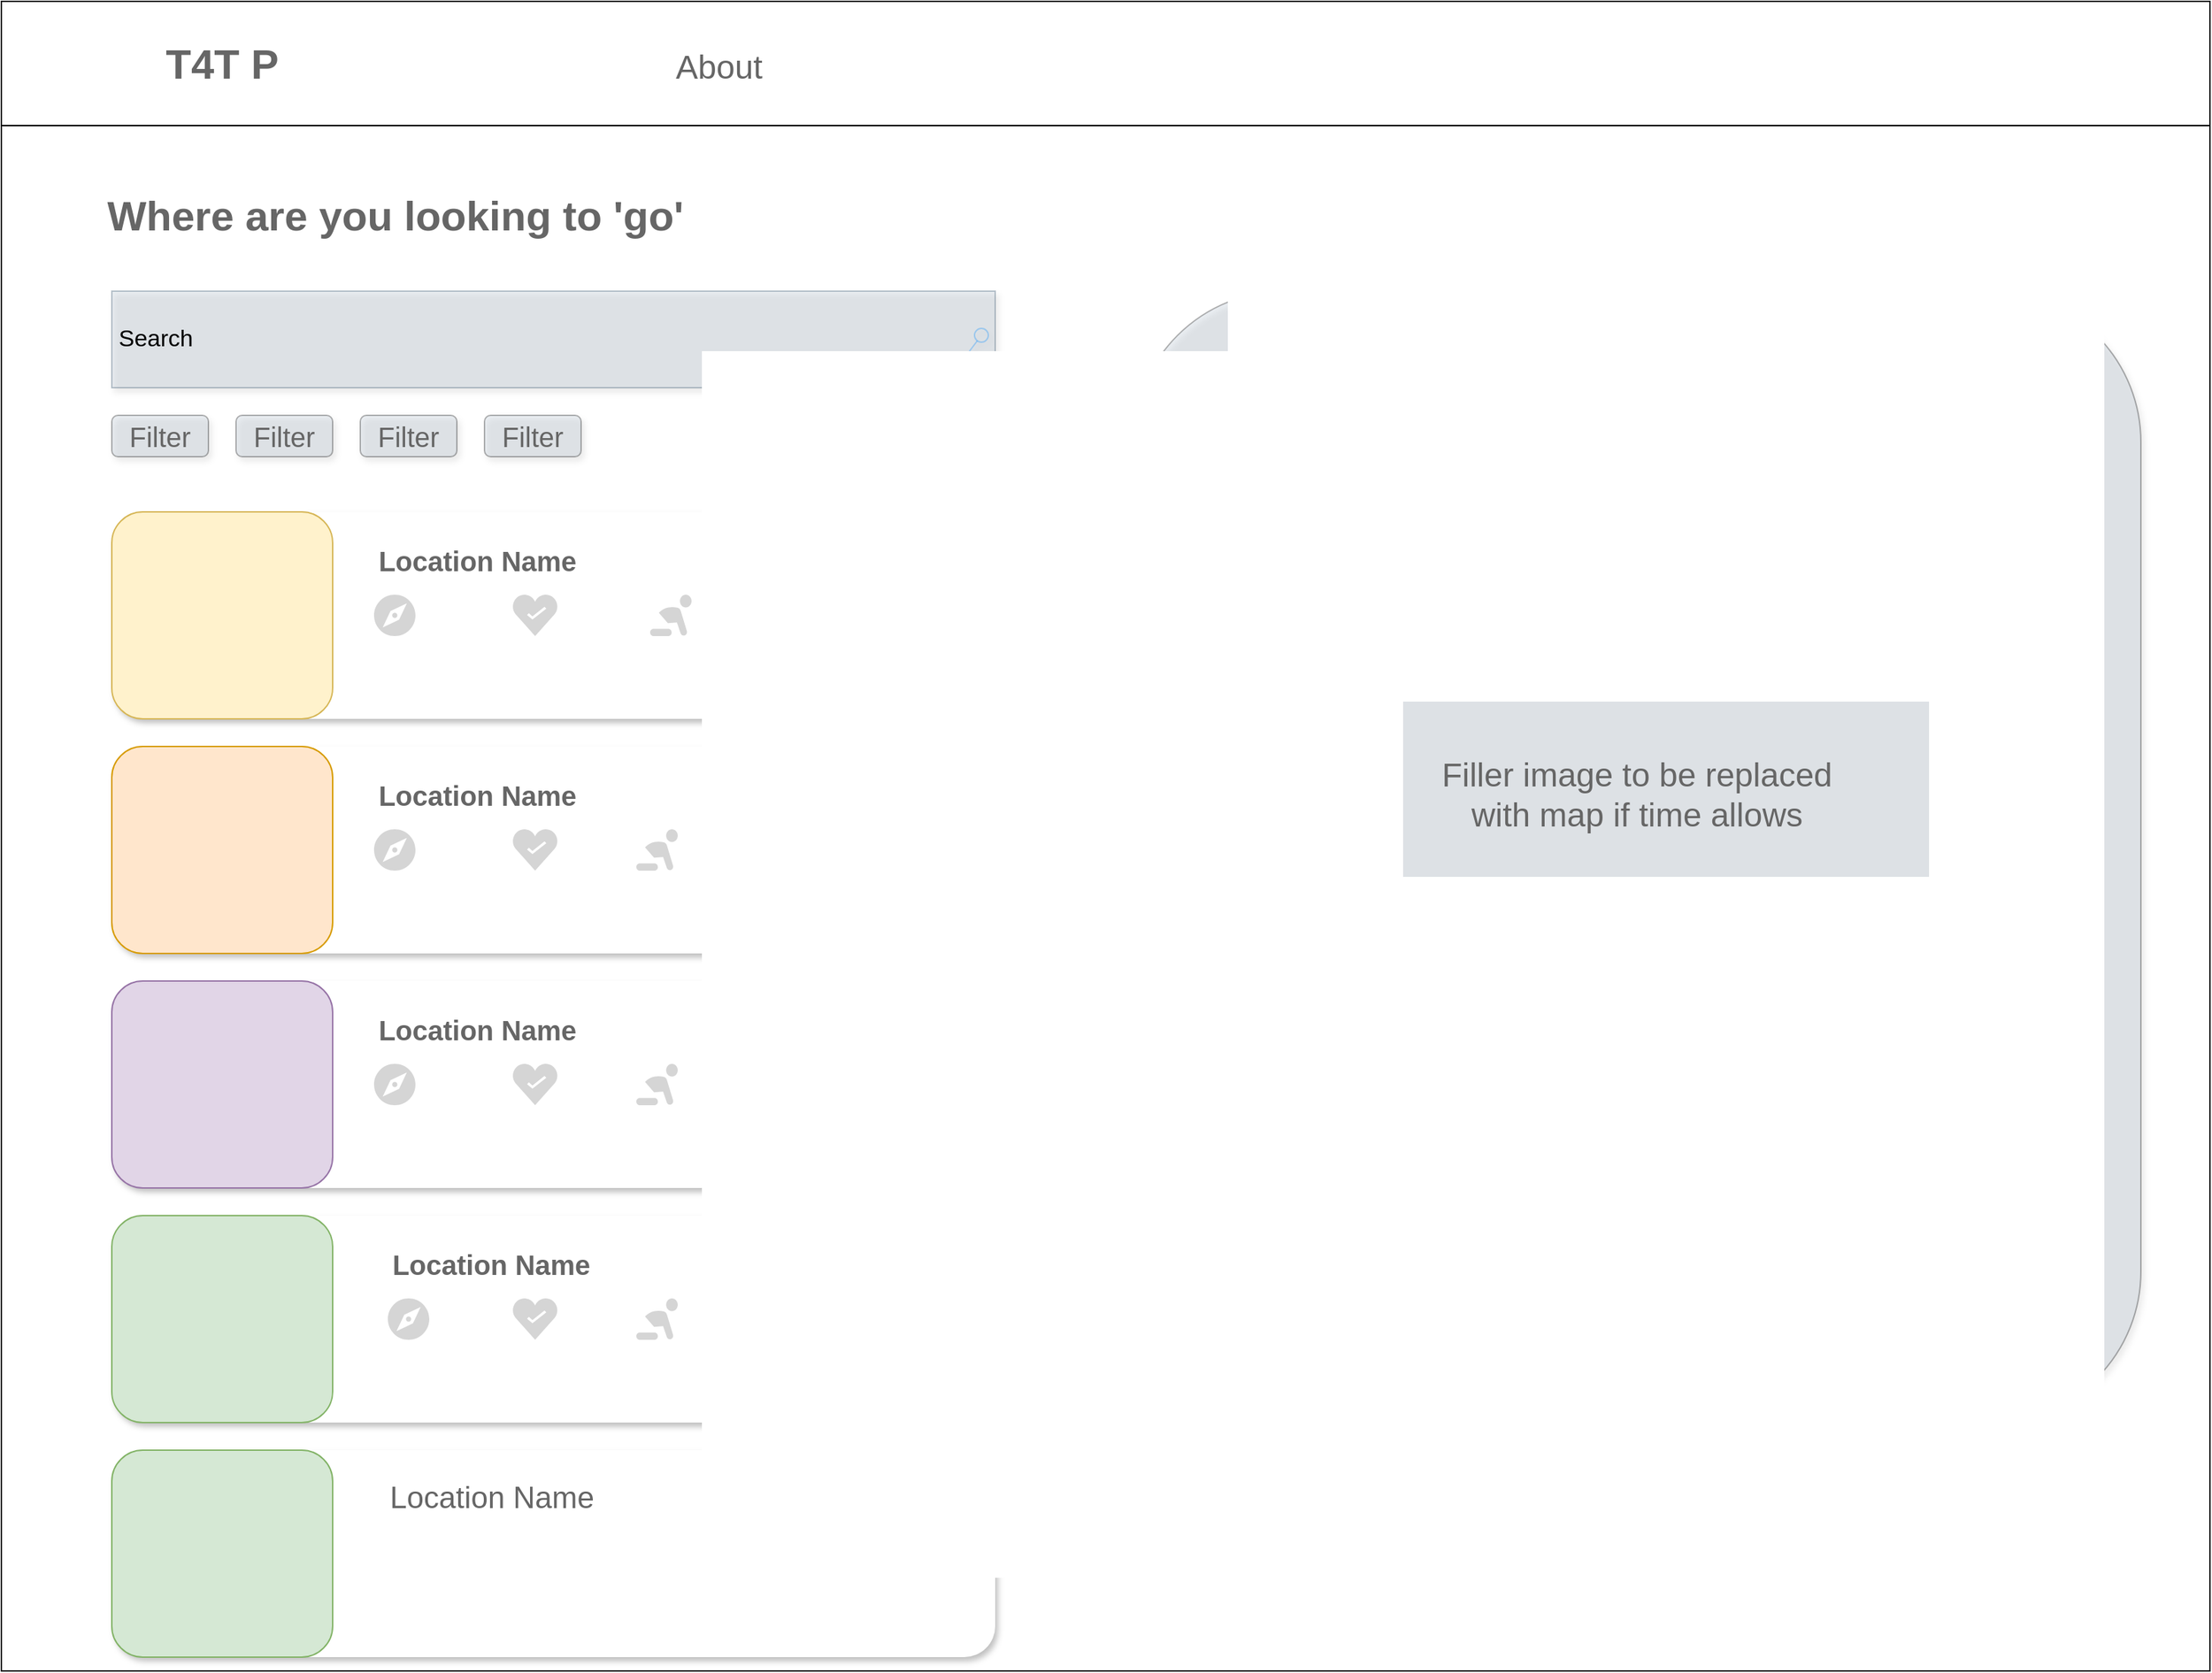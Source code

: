 <mxfile>
    <diagram id="0FMMelTUF6j1pL1O_twX" name="Landing-page">
        <mxGraphModel dx="3135" dy="1370" grid="1" gridSize="10" guides="1" tooltips="1" connect="1" arrows="1" fold="1" page="1" pageScale="1" pageWidth="1600" pageHeight="1200" math="0" shadow="0">
            <root>
                <mxCell id="0"/>
                <mxCell id="1" parent="0"/>
                <mxCell id="xIm1bSaZW-YQx07dGLlk-2" value="" style="swimlane;whiteSpace=wrap;html=1;startSize=90;" parent="1" vertex="1">
                    <mxGeometry width="1600" height="1210" as="geometry"/>
                </mxCell>
                <mxCell id="xIm1bSaZW-YQx07dGLlk-6" value="Search" style="strokeWidth=1;shadow=1;dashed=0;align=center;html=1;shape=mxgraph.mockup.forms.searchBox;strokeColor=#23445d;mainText=;strokeColor2=#008cff;fontSize=17;align=left;spacingLeft=3;fillColor=#BAC8D3;opacity=30;" parent="xIm1bSaZW-YQx07dGLlk-2" vertex="1">
                    <mxGeometry x="80" y="210" width="640" height="70" as="geometry"/>
                </mxCell>
                <mxCell id="xIm1bSaZW-YQx07dGLlk-7" value="" style="rounded=1;whiteSpace=wrap;html=1;shadow=1;strokeColor=none;" parent="xIm1bSaZW-YQx07dGLlk-2" vertex="1">
                    <mxGeometry x="80" y="370" width="640" height="150" as="geometry"/>
                </mxCell>
                <mxCell id="xIm1bSaZW-YQx07dGLlk-8" value="" style="rounded=1;whiteSpace=wrap;html=1;shadow=1;strokeColor=none;" parent="xIm1bSaZW-YQx07dGLlk-2" vertex="1">
                    <mxGeometry x="80" y="540" width="640" height="150" as="geometry"/>
                </mxCell>
                <mxCell id="xIm1bSaZW-YQx07dGLlk-9" value="" style="rounded=1;whiteSpace=wrap;html=1;shadow=1;strokeColor=none;" parent="xIm1bSaZW-YQx07dGLlk-2" vertex="1">
                    <mxGeometry x="80" y="710" width="640" height="150" as="geometry"/>
                </mxCell>
                <mxCell id="xIm1bSaZW-YQx07dGLlk-10" value="" style="rounded=1;whiteSpace=wrap;html=1;shadow=1;strokeColor=none;" parent="xIm1bSaZW-YQx07dGLlk-2" vertex="1">
                    <mxGeometry x="80" y="880" width="640" height="150" as="geometry"/>
                </mxCell>
                <mxCell id="xIm1bSaZW-YQx07dGLlk-11" value="" style="rounded=1;whiteSpace=wrap;html=1;fillColor=#ffe6cc;strokeColor=#d79b00;" parent="xIm1bSaZW-YQx07dGLlk-2" vertex="1">
                    <mxGeometry x="80" y="540" width="160" height="150" as="geometry"/>
                </mxCell>
                <mxCell id="xIm1bSaZW-YQx07dGLlk-12" value="" style="rounded=1;whiteSpace=wrap;html=1;fillColor=#fff2cc;strokeColor=#d6b656;" parent="xIm1bSaZW-YQx07dGLlk-2" vertex="1">
                    <mxGeometry x="80" y="370" width="160" height="150" as="geometry"/>
                </mxCell>
                <mxCell id="xIm1bSaZW-YQx07dGLlk-13" value="" style="rounded=1;whiteSpace=wrap;html=1;fillColor=#e1d5e7;strokeColor=#9673a6;" parent="xIm1bSaZW-YQx07dGLlk-2" vertex="1">
                    <mxGeometry x="80" y="710" width="160" height="150" as="geometry"/>
                </mxCell>
                <mxCell id="xIm1bSaZW-YQx07dGLlk-14" value="" style="rounded=1;whiteSpace=wrap;html=1;fillColor=#d5e8d4;strokeColor=#82b366;shadow=0;" parent="xIm1bSaZW-YQx07dGLlk-2" vertex="1">
                    <mxGeometry x="80" y="880" width="160" height="150" as="geometry"/>
                </mxCell>
                <mxCell id="xIm1bSaZW-YQx07dGLlk-15" value="&lt;b&gt;&lt;font color=&quot;#666666&quot; style=&quot;font-size: 20px;&quot;&gt;Location Name&lt;/font&gt;&lt;/b&gt;" style="text;html=1;strokeColor=none;fillColor=none;align=center;verticalAlign=middle;whiteSpace=wrap;rounded=0;" parent="xIm1bSaZW-YQx07dGLlk-2" vertex="1">
                    <mxGeometry x="270" y="390" width="150" height="30" as="geometry"/>
                </mxCell>
                <mxCell id="xIm1bSaZW-YQx07dGLlk-16" value="&lt;b&gt;&lt;font color=&quot;#666666&quot; style=&quot;font-size: 20px;&quot;&gt;Location Name&lt;/font&gt;&lt;/b&gt;" style="text;html=1;strokeColor=none;fillColor=none;align=center;verticalAlign=middle;whiteSpace=wrap;rounded=0;" parent="xIm1bSaZW-YQx07dGLlk-2" vertex="1">
                    <mxGeometry x="270" y="560" width="150" height="30" as="geometry"/>
                </mxCell>
                <mxCell id="xIm1bSaZW-YQx07dGLlk-17" value="&lt;b&gt;&lt;font color=&quot;#666666&quot; style=&quot;font-size: 20px;&quot;&gt;Location Name&lt;/font&gt;&lt;/b&gt;" style="text;html=1;strokeColor=none;fillColor=none;align=center;verticalAlign=middle;whiteSpace=wrap;rounded=0;" parent="xIm1bSaZW-YQx07dGLlk-2" vertex="1">
                    <mxGeometry x="270" y="730" width="150" height="30" as="geometry"/>
                </mxCell>
                <mxCell id="xIm1bSaZW-YQx07dGLlk-18" value="&lt;b&gt;&lt;font color=&quot;#666666&quot; style=&quot;font-size: 20px;&quot;&gt;Location Name&lt;/font&gt;&lt;/b&gt;" style="text;html=1;strokeColor=none;fillColor=none;align=center;verticalAlign=middle;whiteSpace=wrap;rounded=0;" parent="xIm1bSaZW-YQx07dGLlk-2" vertex="1">
                    <mxGeometry x="280" y="900" width="150" height="30" as="geometry"/>
                </mxCell>
                <mxCell id="xIm1bSaZW-YQx07dGLlk-21" value="" style="rounded=1;whiteSpace=wrap;html=1;shadow=1;strokeColor=none;" parent="xIm1bSaZW-YQx07dGLlk-2" vertex="1">
                    <mxGeometry x="80" y="1050" width="640" height="150" as="geometry"/>
                </mxCell>
                <mxCell id="xIm1bSaZW-YQx07dGLlk-22" value="" style="rounded=1;whiteSpace=wrap;html=1;fillColor=#d5e8d4;strokeColor=#82b366;shadow=0;" parent="xIm1bSaZW-YQx07dGLlk-2" vertex="1">
                    <mxGeometry x="80" y="1050" width="160" height="150" as="geometry"/>
                </mxCell>
                <mxCell id="xIm1bSaZW-YQx07dGLlk-23" value="&lt;font color=&quot;#666666&quot; style=&quot;font-size: 22px;&quot;&gt;Location Name&lt;/font&gt;" style="text;html=1;strokeColor=none;fillColor=none;align=center;verticalAlign=middle;whiteSpace=wrap;rounded=0;" parent="xIm1bSaZW-YQx07dGLlk-2" vertex="1">
                    <mxGeometry x="257.5" y="1070" width="195" height="30" as="geometry"/>
                </mxCell>
                <mxCell id="xIm1bSaZW-YQx07dGLlk-27" value="" style="dashed=0;aspect=fixed;verticalLabelPosition=bottom;verticalAlign=top;align=center;shape=mxgraph.gmdl.navigate;strokeColor=none;fillColor=#737373;shadow=0;sketch=0;rounded=1;fontSize=22;fontColor=#666666;opacity=30;" parent="xIm1bSaZW-YQx07dGLlk-2" vertex="1">
                    <mxGeometry x="280" y="940" width="30" height="30" as="geometry"/>
                </mxCell>
                <mxCell id="xIm1bSaZW-YQx07dGLlk-29" value="" style="dashed=0;aspect=fixed;verticalLabelPosition=bottom;verticalAlign=top;align=center;shape=mxgraph.gmdl.navigate;strokeColor=none;fillColor=#737373;shadow=0;sketch=0;rounded=1;fontSize=22;fontColor=#666666;opacity=30;" parent="xIm1bSaZW-YQx07dGLlk-2" vertex="1">
                    <mxGeometry x="270" y="770" width="30" height="30" as="geometry"/>
                </mxCell>
                <mxCell id="xIm1bSaZW-YQx07dGLlk-30" value="" style="dashed=0;aspect=fixed;verticalLabelPosition=bottom;verticalAlign=top;align=center;shape=mxgraph.gmdl.navigate;strokeColor=none;fillColor=#737373;shadow=0;sketch=0;rounded=1;fontSize=22;fontColor=#666666;opacity=30;" parent="xIm1bSaZW-YQx07dGLlk-2" vertex="1">
                    <mxGeometry x="270" y="430" width="30" height="30" as="geometry"/>
                </mxCell>
                <mxCell id="xIm1bSaZW-YQx07dGLlk-31" value="" style="dashed=0;aspect=fixed;verticalLabelPosition=bottom;verticalAlign=top;align=center;shape=mxgraph.gmdl.navigate;strokeColor=none;fillColor=#737373;shadow=0;sketch=0;rounded=1;fontSize=22;fontColor=#666666;opacity=30;" parent="xIm1bSaZW-YQx07dGLlk-2" vertex="1">
                    <mxGeometry x="270" y="600" width="30" height="30" as="geometry"/>
                </mxCell>
                <mxCell id="xIm1bSaZW-YQx07dGLlk-32" value="" style="dashed=0;aspect=fixed;verticalLabelPosition=bottom;verticalAlign=top;align=center;shape=mxgraph.gmdl.health;strokeColor=none;fillColor=#737373;shadow=0;sketch=0;rounded=1;fontSize=22;fontColor=#666666;opacity=30;" parent="xIm1bSaZW-YQx07dGLlk-2" vertex="1">
                    <mxGeometry x="370" y="770" width="33.33" height="30" as="geometry"/>
                </mxCell>
                <mxCell id="xIm1bSaZW-YQx07dGLlk-33" value="" style="dashed=0;aspect=fixed;verticalLabelPosition=bottom;verticalAlign=top;align=center;shape=mxgraph.gmdl.health;strokeColor=none;fillColor=#737373;shadow=0;sketch=0;rounded=1;fontSize=22;fontColor=#666666;opacity=30;" parent="xIm1bSaZW-YQx07dGLlk-2" vertex="1">
                    <mxGeometry x="370" y="600" width="33.33" height="30" as="geometry"/>
                </mxCell>
                <mxCell id="xIm1bSaZW-YQx07dGLlk-34" value="" style="dashed=0;aspect=fixed;verticalLabelPosition=bottom;verticalAlign=top;align=center;shape=mxgraph.gmdl.health;strokeColor=none;fillColor=#737373;shadow=0;sketch=0;rounded=1;fontSize=22;fontColor=#666666;opacity=30;" parent="xIm1bSaZW-YQx07dGLlk-2" vertex="1">
                    <mxGeometry x="370" y="430" width="33.33" height="30" as="geometry"/>
                </mxCell>
                <mxCell id="xIm1bSaZW-YQx07dGLlk-35" value="" style="dashed=0;aspect=fixed;verticalLabelPosition=bottom;verticalAlign=top;align=center;shape=mxgraph.gmdl.health;strokeColor=none;fillColor=#737373;shadow=0;sketch=0;rounded=1;fontSize=22;fontColor=#666666;opacity=30;" parent="xIm1bSaZW-YQx07dGLlk-2" vertex="1">
                    <mxGeometry x="370" y="940" width="33.33" height="30" as="geometry"/>
                </mxCell>
                <mxCell id="xIm1bSaZW-YQx07dGLlk-36" value="" style="dashed=0;aspect=fixed;verticalLabelPosition=bottom;verticalAlign=top;align=center;shape=mxgraph.gmdl.family;strokeColor=none;fillColor=#737373;shadow=0;sketch=0;rounded=1;fontSize=22;fontColor=#666666;opacity=30;" parent="xIm1bSaZW-YQx07dGLlk-2" vertex="1">
                    <mxGeometry x="460" y="940" width="30" height="30" as="geometry"/>
                </mxCell>
                <mxCell id="xIm1bSaZW-YQx07dGLlk-37" value="" style="dashed=0;aspect=fixed;verticalLabelPosition=bottom;verticalAlign=top;align=center;shape=mxgraph.gmdl.family;strokeColor=none;fillColor=#737373;shadow=0;sketch=0;rounded=1;fontSize=22;fontColor=#666666;opacity=30;" parent="xIm1bSaZW-YQx07dGLlk-2" vertex="1">
                    <mxGeometry x="460" y="770" width="30" height="30" as="geometry"/>
                </mxCell>
                <mxCell id="xIm1bSaZW-YQx07dGLlk-38" value="" style="dashed=0;aspect=fixed;verticalLabelPosition=bottom;verticalAlign=top;align=center;shape=mxgraph.gmdl.family;strokeColor=none;fillColor=#737373;shadow=0;sketch=0;rounded=1;fontSize=22;fontColor=#666666;opacity=30;" parent="xIm1bSaZW-YQx07dGLlk-2" vertex="1">
                    <mxGeometry x="460" y="600" width="30" height="30" as="geometry"/>
                </mxCell>
                <mxCell id="xIm1bSaZW-YQx07dGLlk-39" value="" style="dashed=0;aspect=fixed;verticalLabelPosition=bottom;verticalAlign=top;align=center;shape=mxgraph.gmdl.family;strokeColor=none;fillColor=#737373;shadow=0;sketch=0;rounded=1;fontSize=22;fontColor=#666666;opacity=30;" parent="xIm1bSaZW-YQx07dGLlk-2" vertex="1">
                    <mxGeometry x="470" y="430" width="30" height="30" as="geometry"/>
                </mxCell>
                <mxCell id="xIm1bSaZW-YQx07dGLlk-40" value="&lt;font style=&quot;font-size: 30px;&quot;&gt;Where are you looking to 'go'&lt;/font&gt;" style="text;strokeColor=none;fillColor=none;html=1;fontSize=24;fontStyle=1;verticalAlign=middle;align=center;rounded=1;shadow=1;fontColor=#666666;opacity=30;" parent="xIm1bSaZW-YQx07dGLlk-2" vertex="1">
                    <mxGeometry x="90" y="140" width="390" height="30" as="geometry"/>
                </mxCell>
                <mxCell id="xIm1bSaZW-YQx07dGLlk-41" value="" style="rounded=1;whiteSpace=wrap;html=1;shadow=1;fontSize=30;fontColor=#666666;fillColor=#BAC8D3;opacity=30;" parent="xIm1bSaZW-YQx07dGLlk-2" vertex="1">
                    <mxGeometry x="80" y="300" width="70" height="30" as="geometry"/>
                </mxCell>
                <mxCell id="xIm1bSaZW-YQx07dGLlk-42" value="" style="rounded=1;whiteSpace=wrap;html=1;shadow=1;fontSize=30;fontColor=#666666;fillColor=#BAC8D3;opacity=30;" parent="xIm1bSaZW-YQx07dGLlk-2" vertex="1">
                    <mxGeometry x="170" y="300" width="70" height="30" as="geometry"/>
                </mxCell>
                <mxCell id="xIm1bSaZW-YQx07dGLlk-43" value="" style="rounded=1;whiteSpace=wrap;html=1;shadow=1;fontSize=30;fontColor=#666666;fillColor=#BAC8D3;opacity=30;" parent="xIm1bSaZW-YQx07dGLlk-2" vertex="1">
                    <mxGeometry x="260" y="300" width="70" height="30" as="geometry"/>
                </mxCell>
                <mxCell id="xIm1bSaZW-YQx07dGLlk-44" value="" style="rounded=1;whiteSpace=wrap;html=1;shadow=1;fontSize=30;fontColor=#666666;fillColor=#BAC8D3;opacity=30;" parent="xIm1bSaZW-YQx07dGLlk-2" vertex="1">
                    <mxGeometry x="350" y="300" width="70" height="30" as="geometry"/>
                </mxCell>
                <mxCell id="xIm1bSaZW-YQx07dGLlk-45" value="&lt;b&gt;T4T P&lt;/b&gt;" style="text;html=1;strokeColor=none;fillColor=none;align=center;verticalAlign=middle;whiteSpace=wrap;rounded=0;shadow=1;fontSize=30;fontColor=#666666;opacity=30;" parent="xIm1bSaZW-YQx07dGLlk-2" vertex="1">
                    <mxGeometry x="80" y="30" width="160" height="30" as="geometry"/>
                </mxCell>
                <mxCell id="xIm1bSaZW-YQx07dGLlk-46" value="&lt;font style=&quot;font-size: 24px;&quot;&gt;About&lt;/font&gt;" style="text;html=1;strokeColor=none;fillColor=none;align=center;verticalAlign=middle;whiteSpace=wrap;rounded=0;shadow=1;fontSize=30;fontColor=#666666;opacity=30;" parent="xIm1bSaZW-YQx07dGLlk-2" vertex="1">
                    <mxGeometry x="490" y="30" width="60" height="30" as="geometry"/>
                </mxCell>
                <mxCell id="xIm1bSaZW-YQx07dGLlk-47" value="" style="rounded=1;whiteSpace=wrap;html=1;shadow=1;fontSize=24;fontColor=#666666;fillColor=#BAC8D3;opacity=30;" parent="xIm1bSaZW-YQx07dGLlk-2" vertex="1">
                    <mxGeometry x="820" y="210" width="730" height="820" as="geometry"/>
                </mxCell>
                <mxCell id="xIm1bSaZW-YQx07dGLlk-48" value="Filler image to be replaced with map if time allows&lt;br&gt;" style="text;html=1;strokeColor=none;fillColor=none;align=center;verticalAlign=middle;whiteSpace=wrap;rounded=0;shadow=1;fontSize=24;fontColor=#666666;opacity=30;" parent="xIm1bSaZW-YQx07dGLlk-2" vertex="1">
                    <mxGeometry x="1025" y="560" width="320" height="30" as="geometry"/>
                </mxCell>
                <mxCell id="xIm1bSaZW-YQx07dGLlk-49" value="&lt;font style=&quot;font-size: 20px;&quot;&gt;Filter&lt;/font&gt;" style="text;html=1;strokeColor=none;fillColor=none;align=center;verticalAlign=middle;whiteSpace=wrap;rounded=0;shadow=1;fontSize=24;fontColor=#666666;opacity=30;" parent="xIm1bSaZW-YQx07dGLlk-2" vertex="1">
                    <mxGeometry x="85" y="300" width="60" height="30" as="geometry"/>
                </mxCell>
                <mxCell id="xIm1bSaZW-YQx07dGLlk-50" value="&lt;font style=&quot;font-size: 20px;&quot;&gt;Filter&lt;/font&gt;" style="text;html=1;strokeColor=none;fillColor=none;align=center;verticalAlign=middle;whiteSpace=wrap;rounded=0;shadow=1;fontSize=24;fontColor=#666666;opacity=30;" parent="xIm1bSaZW-YQx07dGLlk-2" vertex="1">
                    <mxGeometry x="175" y="300" width="60" height="30" as="geometry"/>
                </mxCell>
                <mxCell id="xIm1bSaZW-YQx07dGLlk-91" value="&lt;font style=&quot;font-size: 20px;&quot;&gt;Filter&lt;/font&gt;" style="text;html=1;strokeColor=none;fillColor=none;align=center;verticalAlign=middle;whiteSpace=wrap;rounded=0;shadow=1;fontSize=24;fontColor=#666666;opacity=30;" parent="xIm1bSaZW-YQx07dGLlk-2" vertex="1">
                    <mxGeometry x="265" y="300" width="60" height="30" as="geometry"/>
                </mxCell>
                <mxCell id="xIm1bSaZW-YQx07dGLlk-92" value="&lt;font style=&quot;font-size: 20px;&quot;&gt;Filter&lt;/font&gt;" style="text;html=1;strokeColor=none;fillColor=none;align=center;verticalAlign=middle;whiteSpace=wrap;rounded=0;shadow=1;fontSize=24;fontColor=#666666;opacity=30;" parent="xIm1bSaZW-YQx07dGLlk-2" vertex="1">
                    <mxGeometry x="355" y="300" width="60" height="30" as="geometry"/>
                </mxCell>
            </root>
        </mxGraphModel>
    </diagram>
    <diagram id="Gmozn2u47LCkQs3QTo-9" name="After-Click">
        <mxGraphModel dx="3135" dy="2570" grid="1" gridSize="10" guides="1" tooltips="1" connect="1" arrows="1" fold="1" page="1" pageScale="1" pageWidth="1600" pageHeight="1200" math="0" shadow="0">
            <root>
                <mxCell id="0"/>
                <mxCell id="1" parent="0"/>
                <mxCell id="ysPyZRoe9S3RdsyrgTuX-1" value="" style="swimlane;whiteSpace=wrap;html=1;startSize=90;" parent="1" vertex="1">
                    <mxGeometry y="-5" width="1600" height="1210" as="geometry"/>
                </mxCell>
                <mxCell id="ysPyZRoe9S3RdsyrgTuX-3" value="" style="rounded=1;whiteSpace=wrap;html=1;shadow=1;strokeColor=none;" parent="ysPyZRoe9S3RdsyrgTuX-1" vertex="1">
                    <mxGeometry x="80" y="280" width="640" height="490" as="geometry"/>
                </mxCell>
                <mxCell id="ysPyZRoe9S3RdsyrgTuX-11" value="&lt;b&gt;&lt;font color=&quot;#666666&quot; style=&quot;font-size: 22px;&quot;&gt;Location Name&lt;/font&gt;&lt;/b&gt;" style="text;html=1;strokeColor=none;fillColor=none;align=center;verticalAlign=middle;whiteSpace=wrap;rounded=0;" parent="ysPyZRoe9S3RdsyrgTuX-1" vertex="1">
                    <mxGeometry x="130" y="320" width="170" height="30" as="geometry"/>
                </mxCell>
                <mxCell id="ysPyZRoe9S3RdsyrgTuX-20" value="" style="dashed=0;aspect=fixed;verticalLabelPosition=bottom;verticalAlign=top;align=center;shape=mxgraph.gmdl.navigate;strokeColor=none;fillColor=#737373;shadow=0;sketch=0;rounded=1;fontSize=22;fontColor=#666666;opacity=30;" parent="ysPyZRoe9S3RdsyrgTuX-1" vertex="1">
                    <mxGeometry x="340" y="395" width="45" height="45" as="geometry"/>
                </mxCell>
                <mxCell id="ysPyZRoe9S3RdsyrgTuX-24" value="" style="dashed=0;aspect=fixed;verticalLabelPosition=bottom;verticalAlign=top;align=center;shape=mxgraph.gmdl.health;strokeColor=none;fillColor=#737373;shadow=0;sketch=0;rounded=1;fontSize=22;fontColor=#666666;opacity=30;" parent="ysPyZRoe9S3RdsyrgTuX-1" vertex="1">
                    <mxGeometry x="500" y="395" width="50" height="45" as="geometry"/>
                </mxCell>
                <mxCell id="ysPyZRoe9S3RdsyrgTuX-29" value="" style="dashed=0;aspect=fixed;verticalLabelPosition=bottom;verticalAlign=top;align=center;shape=mxgraph.gmdl.family;strokeColor=none;fillColor=#737373;shadow=0;sketch=0;rounded=1;fontSize=22;fontColor=#666666;opacity=30;" parent="ysPyZRoe9S3RdsyrgTuX-1" vertex="1">
                    <mxGeometry x="135" y="475" width="50" height="50" as="geometry"/>
                </mxCell>
                <mxCell id="ysPyZRoe9S3RdsyrgTuX-30" value="&lt;span style=&quot;font-size: 30px;&quot;&gt;5555 Happy St, Happy Town, 0000&lt;/span&gt;" style="text;strokeColor=none;fillColor=none;html=1;fontSize=24;fontStyle=1;verticalAlign=middle;align=center;rounded=1;shadow=1;fontColor=#666666;opacity=30;" parent="ysPyZRoe9S3RdsyrgTuX-1" vertex="1">
                    <mxGeometry x="110" y="210" width="520" height="30" as="geometry"/>
                </mxCell>
                <mxCell id="ysPyZRoe9S3RdsyrgTuX-35" value="&lt;b&gt;T4T P&lt;/b&gt;" style="text;html=1;strokeColor=none;fillColor=none;align=center;verticalAlign=middle;whiteSpace=wrap;rounded=0;shadow=1;fontSize=30;fontColor=#666666;opacity=30;" parent="ysPyZRoe9S3RdsyrgTuX-1" vertex="1">
                    <mxGeometry x="80" y="30" width="160" height="30" as="geometry"/>
                </mxCell>
                <mxCell id="ysPyZRoe9S3RdsyrgTuX-36" value="&lt;font style=&quot;font-size: 24px;&quot;&gt;About&lt;/font&gt;" style="text;html=1;strokeColor=none;fillColor=none;align=center;verticalAlign=middle;whiteSpace=wrap;rounded=0;shadow=1;fontSize=30;fontColor=#666666;opacity=30;" parent="ysPyZRoe9S3RdsyrgTuX-1" vertex="1">
                    <mxGeometry x="490" y="30" width="60" height="30" as="geometry"/>
                </mxCell>
                <mxCell id="ysPyZRoe9S3RdsyrgTuX-37" value="" style="rounded=1;whiteSpace=wrap;html=1;shadow=1;fontSize=24;fillColor=#fff2cc;opacity=30;strokeColor=#d6b656;" parent="ysPyZRoe9S3RdsyrgTuX-1" vertex="1">
                    <mxGeometry x="820" y="210" width="730" height="820" as="geometry"/>
                </mxCell>
                <mxCell id="ysPyZRoe9S3RdsyrgTuX-38" value="Card location image here&lt;br&gt;" style="text;html=1;strokeColor=none;fillColor=none;align=center;verticalAlign=middle;whiteSpace=wrap;rounded=0;shadow=1;fontSize=24;fontColor=#666666;opacity=30;" parent="ysPyZRoe9S3RdsyrgTuX-1" vertex="1">
                    <mxGeometry x="1025" y="560" width="320" height="30" as="geometry"/>
                </mxCell>
                <mxCell id="ROt0Lzf6dnijYsaMBsIA-1" value="" style="html=1;verticalLabelPosition=bottom;align=center;labelBackgroundColor=#ffffff;verticalAlign=top;strokeWidth=2;strokeColor=#0080F0;shadow=0;dashed=0;shape=mxgraph.ios7.icons.looking_glass;rounded=1;fontSize=30;fontColor=#000000;fillColor=#BAC8D3;opacity=40;" parent="ysPyZRoe9S3RdsyrgTuX-1" vertex="1">
                    <mxGeometry x="80" y="210" width="30" height="30" as="geometry"/>
                </mxCell>
                <mxCell id="7HMGrRX0w16bEh8Fz_tt-1" value="&lt;font color=&quot;#4d4d4d&quot; style=&quot;font-size: 18px;&quot;&gt;Location element&lt;/font&gt;" style="shape=note;whiteSpace=wrap;html=1;backgroundOutline=1;darkOpacity=0.05;rounded=1;shadow=1;dashed=1;strokeColor=#666666;strokeWidth=3;fontSize=22;fontColor=#333333;fillColor=#f5f5f5;opacity=40;" parent="ysPyZRoe9S3RdsyrgTuX-1" vertex="1">
                    <mxGeometry x="660" y="265" width="80" height="100" as="geometry"/>
                </mxCell>
                <mxCell id="zHbGOn-O1DNBffokwGXf-1" value="" style="verticalLabelPosition=bottom;verticalAlign=top;html=1;shape=mxgraph.basic.tick;rounded=1;shadow=1;dashed=1;strokeColor=none;strokeWidth=3;fontSize=18;fontColor=#4D4D4D;fillColor=#BAC8D3;opacity=40;" parent="ysPyZRoe9S3RdsyrgTuX-1" vertex="1">
                    <mxGeometry x="140" y="390" width="55" height="55" as="geometry"/>
                </mxCell>
                <mxCell id="zHbGOn-O1DNBffokwGXf-2" value="&lt;b&gt;&lt;font color=&quot;#808080&quot;&gt;Approved&lt;/font&gt;&lt;/b&gt;" style="text;html=1;strokeColor=none;fillColor=none;align=center;verticalAlign=middle;whiteSpace=wrap;rounded=0;shadow=1;dashed=1;strokeWidth=3;fontSize=18;fontColor=#4D4D4D;opacity=40;" parent="ysPyZRoe9S3RdsyrgTuX-1" vertex="1">
                    <mxGeometry x="200" y="402.5" width="90" height="30" as="geometry"/>
                </mxCell>
                <mxCell id="zHbGOn-O1DNBffokwGXf-3" value="&lt;b&gt;15.1m&lt;/b&gt;" style="text;html=1;strokeColor=none;fillColor=none;align=center;verticalAlign=middle;whiteSpace=wrap;rounded=0;shadow=1;dashed=1;strokeWidth=3;fontSize=18;fontColor=#808080;opacity=40;" parent="ysPyZRoe9S3RdsyrgTuX-1" vertex="1">
                    <mxGeometry x="400" y="402.5" width="60" height="30" as="geometry"/>
                </mxCell>
                <mxCell id="zHbGOn-O1DNBffokwGXf-5" value="&lt;b&gt;Unisex&lt;/b&gt;" style="text;html=1;strokeColor=none;fillColor=none;align=center;verticalAlign=middle;whiteSpace=wrap;rounded=0;shadow=1;dashed=1;strokeWidth=3;fontSize=18;fontColor=#808080;opacity=40;" parent="ysPyZRoe9S3RdsyrgTuX-1" vertex="1">
                    <mxGeometry x="570" y="402.5" width="60" height="30" as="geometry"/>
                </mxCell>
                <mxCell id="zHbGOn-O1DNBffokwGXf-6" value="&lt;b&gt;ADA Accessible&lt;/b&gt;" style="text;html=1;strokeColor=none;fillColor=none;align=center;verticalAlign=middle;whiteSpace=wrap;rounded=0;shadow=1;dashed=1;strokeWidth=3;fontSize=18;fontColor=#808080;opacity=40;" parent="ysPyZRoe9S3RdsyrgTuX-1" vertex="1">
                    <mxGeometry x="185" y="485" width="150" height="30" as="geometry"/>
                </mxCell>
                <mxCell id="zHbGOn-O1DNBffokwGXf-7" value="" style="dashed=0;aspect=fixed;verticalLabelPosition=bottom;verticalAlign=top;align=center;shape=mxgraph.gmdl.navigate;strokeColor=none;fillColor=#737373;shadow=0;sketch=0;rounded=1;strokeWidth=3;fontSize=18;fontColor=#808080;opacity=40;" parent="ysPyZRoe9S3RdsyrgTuX-1" vertex="1">
                    <mxGeometry x="130" y="605" width="50" height="50" as="geometry"/>
                </mxCell>
                <mxCell id="zHbGOn-O1DNBffokwGXf-8" value="Random written directions to find the bathroom inside the establishment" style="text;html=1;strokeColor=none;fillColor=none;align=center;verticalAlign=middle;whiteSpace=wrap;rounded=0;shadow=1;dashed=1;strokeWidth=3;fontSize=18;fontColor=#808080;opacity=40;" parent="ysPyZRoe9S3RdsyrgTuX-1" vertex="1">
                    <mxGeometry x="185" y="585" width="320" height="90" as="geometry"/>
                </mxCell>
                <mxCell id="4-PsMf9kol0kE90LQbQs-1" value="" style="rounded=1;whiteSpace=wrap;html=1;shadow=1;dashed=1;strokeWidth=3;fontSize=18;fillColor=#f5f5f5;fontColor=#333333;strokeColor=#666666;" parent="ysPyZRoe9S3RdsyrgTuX-1" vertex="1">
                    <mxGeometry x="80" y="845" width="640" height="60" as="geometry"/>
                </mxCell>
                <mxCell id="4-PsMf9kol0kE90LQbQs-2" value="&lt;b&gt;&lt;font style=&quot;font-size: 22px;&quot;&gt;Go Home&lt;/font&gt;&lt;/b&gt;" style="text;html=1;strokeColor=none;fillColor=none;align=center;verticalAlign=middle;whiteSpace=wrap;rounded=0;shadow=1;dashed=1;strokeWidth=3;fontSize=18;fontColor=#808080;" parent="ysPyZRoe9S3RdsyrgTuX-1" vertex="1">
                    <mxGeometry x="345" y="860" width="110" height="30" as="geometry"/>
                </mxCell>
                <mxCell id="jWCSkNhtfiOWI-ijryWI-1" value="&lt;font color=&quot;#4d4d4d&quot; style=&quot;font-size: 18px;&quot;&gt;Map Element&lt;/font&gt;" style="shape=note;whiteSpace=wrap;html=1;backgroundOutline=1;darkOpacity=0.05;rounded=1;shadow=1;dashed=1;strokeColor=#666666;strokeWidth=3;fontSize=22;fontColor=#333333;fillColor=#f5f5f5;opacity=40;" parent="ysPyZRoe9S3RdsyrgTuX-1" vertex="1">
                    <mxGeometry x="1450" y="180" width="80" height="100" as="geometry"/>
                </mxCell>
            </root>
        </mxGraphModel>
    </diagram>
    <diagram id="USUPLHMY4oeIq3D3k6EI" name="Components">
        <mxGraphModel dx="4335" dy="910" grid="1" gridSize="10" guides="1" tooltips="1" connect="1" arrows="1" fold="1" page="1" pageScale="1" pageWidth="1200" pageHeight="1600" math="0" shadow="0">
            <root>
                <mxCell id="0"/>
                <mxCell id="1" parent="0"/>
                <mxCell id="lZnoLkiW9fNduKa8fgkK-1" value="" style="swimlane;whiteSpace=wrap;html=1;startSize=90;" parent="1" vertex="1">
                    <mxGeometry width="1600" height="1435" as="geometry"/>
                </mxCell>
                <mxCell id="lZnoLkiW9fNduKa8fgkK-2" value="Search" style="strokeWidth=1;shadow=1;dashed=0;align=center;html=1;shape=mxgraph.mockup.forms.searchBox;strokeColor=#23445d;mainText=;strokeColor2=#008cff;fontSize=17;align=left;spacingLeft=3;fillColor=#BAC8D3;opacity=10;" parent="lZnoLkiW9fNduKa8fgkK-1" vertex="1">
                    <mxGeometry x="80" y="210" width="640" height="70" as="geometry"/>
                </mxCell>
                <mxCell id="lZnoLkiW9fNduKa8fgkK-3" value="" style="rounded=1;whiteSpace=wrap;html=1;shadow=1;strokeColor=#666666;fillColor=#f5f5f5;fontColor=#333333;opacity=30;" parent="lZnoLkiW9fNduKa8fgkK-1" vertex="1">
                    <mxGeometry x="80" y="370" width="640" height="150" as="geometry"/>
                </mxCell>
                <mxCell id="lZnoLkiW9fNduKa8fgkK-4" value="" style="rounded=1;whiteSpace=wrap;html=1;shadow=1;strokeColor=#666666;fillColor=#f5f5f5;fontColor=#333333;opacity=30;" parent="lZnoLkiW9fNduKa8fgkK-1" vertex="1">
                    <mxGeometry x="80" y="540" width="640" height="150" as="geometry"/>
                </mxCell>
                <mxCell id="lZnoLkiW9fNduKa8fgkK-5" value="" style="rounded=1;whiteSpace=wrap;html=1;shadow=1;strokeColor=#666666;fillColor=#f5f5f5;fontColor=#333333;opacity=30;" parent="lZnoLkiW9fNduKa8fgkK-1" vertex="1">
                    <mxGeometry x="80" y="710" width="640" height="150" as="geometry"/>
                </mxCell>
                <mxCell id="lZnoLkiW9fNduKa8fgkK-6" value="" style="rounded=1;whiteSpace=wrap;html=1;shadow=1;strokeColor=#666666;fillColor=#f5f5f5;fontColor=#333333;opacity=30;" parent="lZnoLkiW9fNduKa8fgkK-1" vertex="1">
                    <mxGeometry x="80" y="880" width="640" height="150" as="geometry"/>
                </mxCell>
                <mxCell id="lZnoLkiW9fNduKa8fgkK-7" value="" style="rounded=1;whiteSpace=wrap;html=1;fillColor=#f5f5f5;strokeColor=#666666;fontColor=#333333;opacity=30;" parent="lZnoLkiW9fNduKa8fgkK-1" vertex="1">
                    <mxGeometry x="80" y="540" width="160" height="150" as="geometry"/>
                </mxCell>
                <mxCell id="lZnoLkiW9fNduKa8fgkK-8" value="" style="rounded=1;whiteSpace=wrap;html=1;fillColor=#f5f5f5;fontColor=#333333;strokeColor=#666666;opacity=30;" parent="lZnoLkiW9fNduKa8fgkK-1" vertex="1">
                    <mxGeometry x="80" y="370" width="160" height="150" as="geometry"/>
                </mxCell>
                <mxCell id="lZnoLkiW9fNduKa8fgkK-9" value="" style="rounded=1;whiteSpace=wrap;html=1;fillColor=#f5f5f5;strokeColor=#666666;fontColor=#333333;opacity=30;" parent="lZnoLkiW9fNduKa8fgkK-1" vertex="1">
                    <mxGeometry x="80" y="710" width="160" height="150" as="geometry"/>
                </mxCell>
                <mxCell id="lZnoLkiW9fNduKa8fgkK-10" value="" style="rounded=1;whiteSpace=wrap;html=1;fillColor=#f5f5f5;strokeColor=#666666;shadow=0;fontColor=#333333;opacity=30;" parent="lZnoLkiW9fNduKa8fgkK-1" vertex="1">
                    <mxGeometry x="80" y="880" width="160" height="150" as="geometry"/>
                </mxCell>
                <mxCell id="lZnoLkiW9fNduKa8fgkK-11" value="&lt;b&gt;&lt;font color=&quot;#666666&quot; style=&quot;font-size: 20px;&quot;&gt;Location Name&lt;/font&gt;&lt;/b&gt;" style="text;html=1;strokeColor=none;fillColor=none;align=center;verticalAlign=middle;whiteSpace=wrap;rounded=0;" parent="lZnoLkiW9fNduKa8fgkK-1" vertex="1">
                    <mxGeometry x="270" y="390" width="150" height="30" as="geometry"/>
                </mxCell>
                <mxCell id="lZnoLkiW9fNduKa8fgkK-12" value="&lt;b&gt;&lt;font color=&quot;#666666&quot; style=&quot;font-size: 20px;&quot;&gt;Location Name&lt;/font&gt;&lt;/b&gt;" style="text;html=1;strokeColor=none;fillColor=none;align=center;verticalAlign=middle;whiteSpace=wrap;rounded=0;" parent="lZnoLkiW9fNduKa8fgkK-1" vertex="1">
                    <mxGeometry x="270" y="560" width="150" height="30" as="geometry"/>
                </mxCell>
                <mxCell id="lZnoLkiW9fNduKa8fgkK-13" value="&lt;b&gt;&lt;font color=&quot;#666666&quot; style=&quot;font-size: 20px;&quot;&gt;Location Name&lt;/font&gt;&lt;/b&gt;" style="text;html=1;strokeColor=none;fillColor=none;align=center;verticalAlign=middle;whiteSpace=wrap;rounded=0;" parent="lZnoLkiW9fNduKa8fgkK-1" vertex="1">
                    <mxGeometry x="270" y="730" width="150" height="30" as="geometry"/>
                </mxCell>
                <mxCell id="lZnoLkiW9fNduKa8fgkK-14" value="&lt;b&gt;&lt;font color=&quot;#666666&quot; style=&quot;font-size: 20px;&quot;&gt;Location Name&lt;/font&gt;&lt;/b&gt;" style="text;html=1;strokeColor=none;fillColor=none;align=center;verticalAlign=middle;whiteSpace=wrap;rounded=0;" parent="lZnoLkiW9fNduKa8fgkK-1" vertex="1">
                    <mxGeometry x="280" y="900" width="150" height="30" as="geometry"/>
                </mxCell>
                <mxCell id="lZnoLkiW9fNduKa8fgkK-15" value="" style="rounded=1;whiteSpace=wrap;html=1;shadow=1;strokeColor=#666666;fillColor=#f5f5f5;fontColor=#333333;opacity=30;" parent="lZnoLkiW9fNduKa8fgkK-1" vertex="1">
                    <mxGeometry x="80" y="1050" width="640" height="150" as="geometry"/>
                </mxCell>
                <mxCell id="lZnoLkiW9fNduKa8fgkK-16" value="" style="rounded=1;whiteSpace=wrap;html=1;fillColor=#f5f5f5;strokeColor=#666666;shadow=0;fontColor=#333333;opacity=30;" parent="lZnoLkiW9fNduKa8fgkK-1" vertex="1">
                    <mxGeometry x="80" y="1050" width="160" height="150" as="geometry"/>
                </mxCell>
                <mxCell id="lZnoLkiW9fNduKa8fgkK-17" value="&lt;font color=&quot;#666666&quot; style=&quot;font-size: 22px;&quot;&gt;Location Name&lt;/font&gt;" style="text;html=1;strokeColor=none;fillColor=none;align=center;verticalAlign=middle;whiteSpace=wrap;rounded=0;" parent="lZnoLkiW9fNduKa8fgkK-1" vertex="1">
                    <mxGeometry x="257.5" y="1070" width="195" height="30" as="geometry"/>
                </mxCell>
                <mxCell id="lZnoLkiW9fNduKa8fgkK-18" value="" style="dashed=0;aspect=fixed;verticalLabelPosition=bottom;verticalAlign=top;align=center;shape=mxgraph.gmdl.navigate;strokeColor=none;fillColor=#737373;shadow=0;sketch=0;rounded=1;fontSize=22;fontColor=#666666;opacity=30;" parent="lZnoLkiW9fNduKa8fgkK-1" vertex="1">
                    <mxGeometry x="280" y="940" width="30" height="30" as="geometry"/>
                </mxCell>
                <mxCell id="lZnoLkiW9fNduKa8fgkK-19" value="" style="dashed=0;aspect=fixed;verticalLabelPosition=bottom;verticalAlign=top;align=center;shape=mxgraph.gmdl.navigate;strokeColor=none;fillColor=#737373;shadow=0;sketch=0;rounded=1;fontSize=22;fontColor=#666666;opacity=30;" parent="lZnoLkiW9fNduKa8fgkK-1" vertex="1">
                    <mxGeometry x="270" y="770" width="30" height="30" as="geometry"/>
                </mxCell>
                <mxCell id="lZnoLkiW9fNduKa8fgkK-20" value="" style="dashed=0;aspect=fixed;verticalLabelPosition=bottom;verticalAlign=top;align=center;shape=mxgraph.gmdl.navigate;strokeColor=none;fillColor=#737373;shadow=0;sketch=0;rounded=1;fontSize=22;fontColor=#666666;opacity=30;" parent="lZnoLkiW9fNduKa8fgkK-1" vertex="1">
                    <mxGeometry x="270" y="430" width="30" height="30" as="geometry"/>
                </mxCell>
                <mxCell id="lZnoLkiW9fNduKa8fgkK-21" value="" style="dashed=0;aspect=fixed;verticalLabelPosition=bottom;verticalAlign=top;align=center;shape=mxgraph.gmdl.navigate;strokeColor=none;fillColor=#737373;shadow=0;sketch=0;rounded=1;fontSize=22;fontColor=#666666;opacity=30;" parent="lZnoLkiW9fNduKa8fgkK-1" vertex="1">
                    <mxGeometry x="270" y="600" width="30" height="30" as="geometry"/>
                </mxCell>
                <mxCell id="lZnoLkiW9fNduKa8fgkK-22" value="" style="dashed=0;aspect=fixed;verticalLabelPosition=bottom;verticalAlign=top;align=center;shape=mxgraph.gmdl.health;strokeColor=none;fillColor=#737373;shadow=0;sketch=0;rounded=1;fontSize=22;fontColor=#666666;opacity=30;" parent="lZnoLkiW9fNduKa8fgkK-1" vertex="1">
                    <mxGeometry x="370" y="770" width="33.33" height="30" as="geometry"/>
                </mxCell>
                <mxCell id="lZnoLkiW9fNduKa8fgkK-23" value="" style="dashed=0;aspect=fixed;verticalLabelPosition=bottom;verticalAlign=top;align=center;shape=mxgraph.gmdl.health;strokeColor=none;fillColor=#737373;shadow=0;sketch=0;rounded=1;fontSize=22;fontColor=#666666;opacity=30;" parent="lZnoLkiW9fNduKa8fgkK-1" vertex="1">
                    <mxGeometry x="370" y="600" width="33.33" height="30" as="geometry"/>
                </mxCell>
                <mxCell id="lZnoLkiW9fNduKa8fgkK-24" value="" style="dashed=0;aspect=fixed;verticalLabelPosition=bottom;verticalAlign=top;align=center;shape=mxgraph.gmdl.health;strokeColor=none;fillColor=#737373;shadow=0;sketch=0;rounded=1;fontSize=22;fontColor=#666666;opacity=30;" parent="lZnoLkiW9fNduKa8fgkK-1" vertex="1">
                    <mxGeometry x="370" y="430" width="33.33" height="30" as="geometry"/>
                </mxCell>
                <mxCell id="lZnoLkiW9fNduKa8fgkK-25" value="" style="dashed=0;aspect=fixed;verticalLabelPosition=bottom;verticalAlign=top;align=center;shape=mxgraph.gmdl.health;strokeColor=none;fillColor=#737373;shadow=0;sketch=0;rounded=1;fontSize=22;fontColor=#666666;opacity=30;" parent="lZnoLkiW9fNduKa8fgkK-1" vertex="1">
                    <mxGeometry x="370" y="940" width="33.33" height="30" as="geometry"/>
                </mxCell>
                <mxCell id="lZnoLkiW9fNduKa8fgkK-26" value="" style="dashed=0;aspect=fixed;verticalLabelPosition=bottom;verticalAlign=top;align=center;shape=mxgraph.gmdl.family;strokeColor=none;fillColor=#737373;shadow=0;sketch=0;rounded=1;fontSize=22;fontColor=#666666;opacity=30;" parent="lZnoLkiW9fNduKa8fgkK-1" vertex="1">
                    <mxGeometry x="460" y="940" width="30" height="30" as="geometry"/>
                </mxCell>
                <mxCell id="lZnoLkiW9fNduKa8fgkK-27" value="" style="dashed=0;aspect=fixed;verticalLabelPosition=bottom;verticalAlign=top;align=center;shape=mxgraph.gmdl.family;strokeColor=none;fillColor=#737373;shadow=0;sketch=0;rounded=1;fontSize=22;fontColor=#666666;opacity=30;" parent="lZnoLkiW9fNduKa8fgkK-1" vertex="1">
                    <mxGeometry x="460" y="770" width="30" height="30" as="geometry"/>
                </mxCell>
                <mxCell id="lZnoLkiW9fNduKa8fgkK-28" value="" style="dashed=0;aspect=fixed;verticalLabelPosition=bottom;verticalAlign=top;align=center;shape=mxgraph.gmdl.family;strokeColor=none;fillColor=#737373;shadow=0;sketch=0;rounded=1;fontSize=22;fontColor=#666666;opacity=30;" parent="lZnoLkiW9fNduKa8fgkK-1" vertex="1">
                    <mxGeometry x="460" y="600" width="30" height="30" as="geometry"/>
                </mxCell>
                <mxCell id="lZnoLkiW9fNduKa8fgkK-29" value="" style="dashed=0;aspect=fixed;verticalLabelPosition=bottom;verticalAlign=top;align=center;shape=mxgraph.gmdl.family;strokeColor=none;fillColor=#737373;shadow=0;sketch=0;rounded=1;fontSize=22;fontColor=#666666;opacity=30;" parent="lZnoLkiW9fNduKa8fgkK-1" vertex="1">
                    <mxGeometry x="470" y="430" width="30" height="30" as="geometry"/>
                </mxCell>
                <mxCell id="lZnoLkiW9fNduKa8fgkK-30" value="&lt;font color=&quot;#cccccc&quot; style=&quot;font-size: 30px;&quot;&gt;Where are you looking to 'go'&lt;/font&gt;" style="text;strokeColor=none;fillColor=none;html=1;fontSize=24;fontStyle=1;verticalAlign=middle;align=center;rounded=1;shadow=1;fontColor=#666666;opacity=30;" parent="lZnoLkiW9fNduKa8fgkK-1" vertex="1">
                    <mxGeometry x="90" y="140" width="390" height="30" as="geometry"/>
                </mxCell>
                <mxCell id="lZnoLkiW9fNduKa8fgkK-31" value="" style="rounded=1;whiteSpace=wrap;html=1;shadow=1;fontSize=30;fontColor=#666666;fillColor=#BAC8D3;opacity=10;" parent="lZnoLkiW9fNduKa8fgkK-1" vertex="1">
                    <mxGeometry x="80" y="300" width="70" height="30" as="geometry"/>
                </mxCell>
                <mxCell id="lZnoLkiW9fNduKa8fgkK-32" value="" style="rounded=1;whiteSpace=wrap;html=1;shadow=1;fontSize=30;fontColor=#666666;fillColor=#BAC8D3;opacity=10;" parent="lZnoLkiW9fNduKa8fgkK-1" vertex="1">
                    <mxGeometry x="170" y="300" width="70" height="30" as="geometry"/>
                </mxCell>
                <mxCell id="lZnoLkiW9fNduKa8fgkK-33" value="" style="rounded=1;whiteSpace=wrap;html=1;shadow=1;fontSize=30;fontColor=#666666;fillColor=#BAC8D3;opacity=10;" parent="lZnoLkiW9fNduKa8fgkK-1" vertex="1">
                    <mxGeometry x="260" y="300" width="70" height="30" as="geometry"/>
                </mxCell>
                <mxCell id="lZnoLkiW9fNduKa8fgkK-34" value="" style="rounded=1;whiteSpace=wrap;html=1;shadow=1;fontSize=30;fontColor=#666666;fillColor=#BAC8D3;opacity=10;" parent="lZnoLkiW9fNduKa8fgkK-1" vertex="1">
                    <mxGeometry x="350" y="300" width="70" height="30" as="geometry"/>
                </mxCell>
                <mxCell id="lZnoLkiW9fNduKa8fgkK-35" value="&lt;b&gt;T4T P&lt;/b&gt;" style="text;html=1;strokeColor=none;fillColor=none;align=center;verticalAlign=middle;whiteSpace=wrap;rounded=0;shadow=1;fontSize=30;fontColor=#666666;opacity=30;" parent="lZnoLkiW9fNduKa8fgkK-1" vertex="1">
                    <mxGeometry x="80" y="30" width="160" height="30" as="geometry"/>
                </mxCell>
                <mxCell id="lZnoLkiW9fNduKa8fgkK-36" value="&lt;font style=&quot;font-size: 24px;&quot;&gt;About&lt;/font&gt;" style="text;html=1;strokeColor=none;fillColor=none;align=center;verticalAlign=middle;whiteSpace=wrap;rounded=0;shadow=1;fontSize=30;fontColor=#666666;opacity=30;" parent="lZnoLkiW9fNduKa8fgkK-1" vertex="1">
                    <mxGeometry x="490" y="30" width="60" height="30" as="geometry"/>
                </mxCell>
                <mxCell id="lZnoLkiW9fNduKa8fgkK-37" value="" style="rounded=1;whiteSpace=wrap;html=1;shadow=1;fontSize=24;fontColor=#333333;fillColor=#f5f5f5;opacity=30;strokeColor=#666666;" parent="lZnoLkiW9fNduKa8fgkK-1" vertex="1">
                    <mxGeometry x="820" y="210" width="730" height="820" as="geometry"/>
                </mxCell>
                <mxCell id="lZnoLkiW9fNduKa8fgkK-38" value="Filler image to be replaced with map if time allows&lt;br&gt;" style="text;html=1;strokeColor=none;fillColor=none;align=center;verticalAlign=middle;whiteSpace=wrap;rounded=0;shadow=1;fontSize=24;fontColor=#666666;opacity=30;" parent="lZnoLkiW9fNduKa8fgkK-1" vertex="1">
                    <mxGeometry x="1025" y="560" width="320" height="30" as="geometry"/>
                </mxCell>
                <mxCell id="lZnoLkiW9fNduKa8fgkK-39" value="&lt;font color=&quot;#cccccc&quot; style=&quot;font-size: 20px;&quot;&gt;Filter&lt;/font&gt;" style="text;html=1;strokeColor=none;fillColor=none;align=center;verticalAlign=middle;whiteSpace=wrap;rounded=0;shadow=1;fontSize=24;fontColor=#666666;opacity=10;" parent="lZnoLkiW9fNduKa8fgkK-1" vertex="1">
                    <mxGeometry x="85" y="300" width="60" height="30" as="geometry"/>
                </mxCell>
                <mxCell id="lZnoLkiW9fNduKa8fgkK-40" value="&lt;font color=&quot;#cccccc&quot; style=&quot;font-size: 20px;&quot;&gt;Filter&lt;/font&gt;" style="text;html=1;strokeColor=none;fillColor=none;align=center;verticalAlign=middle;whiteSpace=wrap;rounded=0;shadow=1;fontSize=24;fontColor=#666666;opacity=10;" parent="lZnoLkiW9fNduKa8fgkK-1" vertex="1">
                    <mxGeometry x="175" y="300" width="60" height="30" as="geometry"/>
                </mxCell>
                <mxCell id="lZnoLkiW9fNduKa8fgkK-41" value="&lt;font style=&quot;font-size: 20px;&quot;&gt;Filter&lt;/font&gt;" style="text;html=1;strokeColor=none;fillColor=none;align=center;verticalAlign=middle;whiteSpace=wrap;rounded=0;shadow=1;fontSize=24;fontColor=#666666;opacity=10;" parent="lZnoLkiW9fNduKa8fgkK-1" vertex="1">
                    <mxGeometry x="265" y="300" width="60" height="30" as="geometry"/>
                </mxCell>
                <mxCell id="lZnoLkiW9fNduKa8fgkK-42" value="&lt;font style=&quot;font-size: 20px;&quot;&gt;Filter&lt;/font&gt;" style="text;html=1;strokeColor=none;fillColor=none;align=center;verticalAlign=middle;whiteSpace=wrap;rounded=0;shadow=1;fontSize=24;fontColor=#666666;opacity=10;" parent="lZnoLkiW9fNduKa8fgkK-1" vertex="1">
                    <mxGeometry x="355" y="300" width="60" height="30" as="geometry"/>
                </mxCell>
                <mxCell id="etckC9ivUIE6XQqud9nu-1" value="" style="rounded=0;whiteSpace=wrap;html=1;shadow=1;fontSize=20;fillColor=#f8cecc;opacity=40;dashed=1;strokeWidth=3;strokeColor=#b85450;" parent="lZnoLkiW9fNduKa8fgkK-1" vertex="1">
                    <mxGeometry y="190" width="760" height="100" as="geometry"/>
                </mxCell>
                <mxCell id="etckC9ivUIE6XQqud9nu-2" value="&lt;font size=&quot;1&quot; color=&quot;#000000&quot;&gt;&lt;b style=&quot;font-size: 24px;&quot;&gt;Search Component&lt;/b&gt;&lt;/font&gt;" style="text;html=1;strokeColor=none;fillColor=none;align=center;verticalAlign=middle;whiteSpace=wrap;rounded=0;shadow=1;dashed=1;fontSize=20;fontColor=#CCCCCC;opacity=40;" parent="lZnoLkiW9fNduKa8fgkK-1" vertex="1">
                    <mxGeometry x="190" y="225" width="330" height="30" as="geometry"/>
                </mxCell>
                <mxCell id="etckC9ivUIE6XQqud9nu-3" value="" style="rounded=0;whiteSpace=wrap;html=1;shadow=1;fontSize=20;fillColor=#fff2cc;opacity=40;dashed=1;strokeColor=#d6b656;strokeWidth=3;" parent="lZnoLkiW9fNduKa8fgkK-1" vertex="1">
                    <mxGeometry y="360" width="760" height="1075" as="geometry"/>
                </mxCell>
                <mxCell id="etckC9ivUIE6XQqud9nu-4" value="&lt;b&gt;&lt;font style=&quot;font-size: 30px;&quot;&gt;Locations&lt;/font&gt;&lt;/b&gt;" style="text;html=1;strokeColor=none;fillColor=none;align=center;verticalAlign=middle;whiteSpace=wrap;rounded=0;shadow=1;dashed=1;fontSize=24;fontColor=#000000;opacity=40;" parent="lZnoLkiW9fNduKa8fgkK-1" vertex="1">
                    <mxGeometry x="260" y="650" width="170" height="30" as="geometry"/>
                </mxCell>
                <mxCell id="etckC9ivUIE6XQqud9nu-5" value="" style="rounded=0;whiteSpace=wrap;html=1;shadow=1;fontSize=20;fillColor=#ffe6cc;opacity=40;dashed=1;strokeWidth=3;strokeColor=#d79b00;" parent="lZnoLkiW9fNduKa8fgkK-1" vertex="1">
                    <mxGeometry y="290" width="760" height="70" as="geometry"/>
                </mxCell>
                <mxCell id="etckC9ivUIE6XQqud9nu-6" value="" style="rounded=0;whiteSpace=wrap;html=1;shadow=1;fontSize=20;fillColor=#d5e8d4;opacity=40;dashed=1;strokeColor=#82b366;strokeWidth=3;" parent="lZnoLkiW9fNduKa8fgkK-1" vertex="1">
                    <mxGeometry x="770" y="90" width="830" height="1345" as="geometry"/>
                </mxCell>
                <mxCell id="Q5zJA7gYzCyzEHp0_wYg-1" value="&lt;b&gt;&lt;font style=&quot;font-size: 30px;&quot;&gt;H2&lt;/font&gt;&lt;/b&gt;" style="rounded=0;whiteSpace=wrap;html=1;shadow=1;fontSize=20;fillColor=#f5f5f5;opacity=40;dashed=1;strokeWidth=3;strokeColor=#666666;fontColor=#333333;" parent="lZnoLkiW9fNduKa8fgkK-1" vertex="1">
                    <mxGeometry y="90" width="760" height="100" as="geometry"/>
                </mxCell>
                <mxCell id="35PLy1QCQHtUEW68Uz8b-1" value="&lt;b&gt;&lt;font color=&quot;#000000&quot;&gt;Filler/Map&lt;/font&gt;&lt;/b&gt;" style="text;html=1;strokeColor=none;fillColor=none;align=center;verticalAlign=middle;whiteSpace=wrap;rounded=0;shadow=1;strokeWidth=1;fontSize=30;fontColor=#808080;" parent="lZnoLkiW9fNduKa8fgkK-1" vertex="1">
                    <mxGeometry x="1080" y="510" width="210" height="30" as="geometry"/>
                </mxCell>
                <mxCell id="OwtVtIfylFwwC3yGHO4C-1" value="&lt;b&gt;&lt;font style=&quot;font-size: 24px;&quot;&gt;Filter&lt;/font&gt;&lt;/b&gt;" style="text;html=1;strokeColor=none;fillColor=none;align=center;verticalAlign=middle;whiteSpace=wrap;rounded=0;" parent="lZnoLkiW9fNduKa8fgkK-1" vertex="1">
                    <mxGeometry x="325" y="310" width="60" height="30" as="geometry"/>
                </mxCell>
            </root>
        </mxGraphModel>
    </diagram>
    <diagram id="-yvuuItQF6G6jqqR7k9Y" name="Architecture">
        <mxGraphModel dx="2787" dy="1218" grid="1" gridSize="10" guides="1" tooltips="1" connect="1" arrows="1" fold="1" page="1" pageScale="1" pageWidth="1200" pageHeight="1600" math="0" shadow="0">
            <root>
                <mxCell id="0"/>
                <mxCell id="1" parent="0"/>
                <mxCell id="QylPHTEz8gwhGYtyg14A-1" value="App" style="rounded=1;whiteSpace=wrap;html=1;shadow=1;strokeColor=#666666;strokeWidth=1;fontSize=22;fontColor=#333333;fillColor=#f5f5f5;" parent="1" vertex="1">
                    <mxGeometry x="480" y="80" width="210" height="110" as="geometry"/>
                </mxCell>
                <mxCell id="QylPHTEz8gwhGYtyg14A-2" value="Landing Page" style="rounded=1;whiteSpace=wrap;html=1;shadow=1;strokeColor=#666666;strokeWidth=1;fontSize=22;fontColor=#333333;fillColor=#f5f5f5;" parent="1" vertex="1">
                    <mxGeometry x="310" y="240" width="210" height="110" as="geometry"/>
                </mxCell>
                <mxCell id="v9xQ6sEbahU0GC0a2fub-1" value="Error Page" style="rounded=1;whiteSpace=wrap;html=1;shadow=1;strokeColor=#666666;strokeWidth=1;fontSize=22;fontColor=#333333;fillColor=#f5f5f5;" parent="1" vertex="1">
                    <mxGeometry x="930" y="240" width="210" height="110" as="geometry"/>
                </mxCell>
                <mxCell id="v9xQ6sEbahU0GC0a2fub-2" value="About" style="rounded=1;whiteSpace=wrap;html=1;shadow=1;strokeColor=#666666;strokeWidth=1;fontSize=22;fontColor=#333333;fillColor=#f5f5f5;" parent="1" vertex="1">
                    <mxGeometry x="660" y="240" width="210" height="110" as="geometry"/>
                </mxCell>
                <mxCell id="v9xQ6sEbahU0GC0a2fub-3" value="Search" style="rounded=1;whiteSpace=wrap;html=1;shadow=1;strokeColor=#666666;strokeWidth=1;fontSize=22;fontColor=#333333;fillColor=#f5f5f5;" parent="1" vertex="1">
                    <mxGeometry x="150" y="440" width="180" height="90" as="geometry"/>
                </mxCell>
                <mxCell id="Jc88gICvIzojjYAUtCQe-5" value="" style="edgeStyle=none;html=1;fontSize=22;fontColor=#808080;" parent="1" source="9GHtJTlipK2TbZPjuhb0-1" target="Cec-U0t_je0lU07pagh8-1" edge="1">
                    <mxGeometry relative="1" as="geometry"/>
                </mxCell>
                <mxCell id="9GHtJTlipK2TbZPjuhb0-1" value="Filter" style="rounded=1;whiteSpace=wrap;html=1;shadow=1;strokeColor=#666666;strokeWidth=1;fontSize=22;fontColor=#333333;fillColor=#f5f5f5;" parent="1" vertex="1">
                    <mxGeometry x="330" y="590" width="180" height="90" as="geometry"/>
                </mxCell>
                <mxCell id="Cec-U0t_je0lU07pagh8-1" value="Locations" style="rounded=1;whiteSpace=wrap;html=1;shadow=1;strokeColor=#666666;strokeWidth=1;fontSize=22;fontColor=#333333;fillColor=#f5f5f5;" parent="1" vertex="1">
                    <mxGeometry x="40" y="590" width="180" height="90" as="geometry"/>
                </mxCell>
                <mxCell id="AQdtg8ppUQKWMjS3mWDr-1" value="" style="endArrow=classic;html=1;fontSize=22;fontColor=#808080;" parent="1" edge="1">
                    <mxGeometry width="50" height="50" relative="1" as="geometry">
                        <mxPoint x="470" y="140" as="sourcePoint"/>
                        <mxPoint x="410" y="200" as="targetPoint"/>
                        <Array as="points">
                            <mxPoint x="410" y="140"/>
                        </Array>
                    </mxGeometry>
                </mxCell>
                <mxCell id="AQdtg8ppUQKWMjS3mWDr-3" value="" style="endArrow=classic;html=1;fontSize=22;fontColor=#808080;" parent="1" edge="1">
                    <mxGeometry width="50" height="50" relative="1" as="geometry">
                        <mxPoint x="130" y="490" as="sourcePoint"/>
                        <mxPoint x="90" y="570" as="targetPoint"/>
                        <Array as="points">
                            <mxPoint x="90" y="490"/>
                        </Array>
                    </mxGeometry>
                </mxCell>
                <mxCell id="AQdtg8ppUQKWMjS3mWDr-5" value="" style="endArrow=classic;html=1;fontSize=22;fontColor=#808080;" parent="1" edge="1">
                    <mxGeometry width="50" height="50" relative="1" as="geometry">
                        <mxPoint x="260" y="634.09" as="sourcePoint"/>
                        <mxPoint x="320" y="634.09" as="targetPoint"/>
                    </mxGeometry>
                </mxCell>
                <mxCell id="AQdtg8ppUQKWMjS3mWDr-6" value="" style="endArrow=classic;html=1;fontSize=22;fontColor=#808080;" parent="1" edge="1">
                    <mxGeometry width="50" height="50" relative="1" as="geometry">
                        <mxPoint x="140.0" y="700" as="sourcePoint"/>
                        <mxPoint x="830" y="810" as="targetPoint"/>
                        <Array as="points">
                            <mxPoint x="140" y="810"/>
                        </Array>
                    </mxGeometry>
                </mxCell>
                <mxCell id="AQdtg8ppUQKWMjS3mWDr-7" value="After-Click" style="rounded=1;whiteSpace=wrap;html=1;shadow=1;strokeColor=#666666;strokeWidth=1;fontSize=22;fontColor=#333333;fillColor=#f5f5f5;" parent="1" vertex="1">
                    <mxGeometry x="850" y="750" width="210" height="110" as="geometry"/>
                </mxCell>
                <mxCell id="AQdtg8ppUQKWMjS3mWDr-8" value="Locations Component" style="rounded=1;whiteSpace=wrap;html=1;shadow=1;strokeColor=#666666;strokeWidth=1;fontSize=22;fontColor=#333333;fillColor=#f5f5f5;" parent="1" vertex="1">
                    <mxGeometry x="720" y="940" width="180" height="90" as="geometry"/>
                </mxCell>
                <mxCell id="Jc88gICvIzojjYAUtCQe-1" value="Filler/Map" style="rounded=1;whiteSpace=wrap;html=1;shadow=1;strokeColor=#666666;strokeWidth=1;fontSize=22;fontColor=#333333;fillColor=#f5f5f5;" parent="1" vertex="1">
                    <mxGeometry x="495" y="440" width="180" height="90" as="geometry"/>
                </mxCell>
                <mxCell id="Jc88gICvIzojjYAUtCQe-2" value="" style="endArrow=classic;html=1;fontSize=22;fontColor=#808080;" parent="1" edge="1">
                    <mxGeometry width="50" height="50" relative="1" as="geometry">
                        <mxPoint x="420" y="370" as="sourcePoint"/>
                        <mxPoint x="550" y="420" as="targetPoint"/>
                    </mxGeometry>
                </mxCell>
                <mxCell id="Jc88gICvIzojjYAUtCQe-4" value="" style="endArrow=classic;html=1;fontSize=22;fontColor=#808080;" parent="1" edge="1">
                    <mxGeometry width="50" height="50" relative="1" as="geometry">
                        <mxPoint x="410" y="370" as="sourcePoint"/>
                        <mxPoint x="260" y="420" as="targetPoint"/>
                    </mxGeometry>
                </mxCell>
                <mxCell id="hx4XAhxVVqLeQ4Ds78h4-1" value="Filler/Map -&amp;gt; using Locations Image" style="rounded=1;whiteSpace=wrap;html=1;shadow=1;strokeColor=#666666;strokeWidth=1;fontSize=22;fontColor=#333333;fillColor=#f5f5f5;" parent="1" vertex="1">
                    <mxGeometry x="1000" y="940" width="180" height="90" as="geometry"/>
                </mxCell>
                <mxCell id="A1HWWZHq-J7ntjac9Ys8-1" value="" style="endArrow=classic;html=1;fontSize=22;fontColor=#808080;" parent="1" edge="1">
                    <mxGeometry width="50" height="50" relative="1" as="geometry">
                        <mxPoint x="950" y="880" as="sourcePoint"/>
                        <mxPoint x="830" y="920" as="targetPoint"/>
                    </mxGeometry>
                </mxCell>
                <mxCell id="A1HWWZHq-J7ntjac9Ys8-2" value="" style="endArrow=classic;html=1;fontSize=22;fontColor=#808080;" parent="1" edge="1">
                    <mxGeometry width="50" height="50" relative="1" as="geometry">
                        <mxPoint x="960" y="880" as="sourcePoint"/>
                        <mxPoint x="1070" y="920" as="targetPoint"/>
                    </mxGeometry>
                </mxCell>
                <mxCell id="A1HWWZHq-J7ntjac9Ys8-3" value="" style="endArrow=classic;html=1;fontSize=30;fontColor=#808080;" parent="1" edge="1">
                    <mxGeometry width="50" height="50" relative="1" as="geometry">
                        <mxPoint x="710" y="140" as="sourcePoint"/>
                        <mxPoint x="760" y="210" as="targetPoint"/>
                        <Array as="points">
                            <mxPoint x="760" y="140"/>
                        </Array>
                    </mxGeometry>
                </mxCell>
                <mxCell id="A1HWWZHq-J7ntjac9Ys8-4" value="" style="endArrow=classic;html=1;fontSize=30;fontColor=#808080;" parent="1" edge="1">
                    <mxGeometry width="50" height="50" relative="1" as="geometry">
                        <mxPoint x="730" y="140" as="sourcePoint"/>
                        <mxPoint x="1040" y="220" as="targetPoint"/>
                        <Array as="points">
                            <mxPoint x="1040" y="140"/>
                        </Array>
                    </mxGeometry>
                </mxCell>
            </root>
        </mxGraphModel>
    </diagram>
</mxfile>